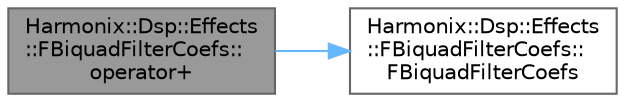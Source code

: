 digraph "Harmonix::Dsp::Effects::FBiquadFilterCoefs::operator+"
{
 // INTERACTIVE_SVG=YES
 // LATEX_PDF_SIZE
  bgcolor="transparent";
  edge [fontname=Helvetica,fontsize=10,labelfontname=Helvetica,labelfontsize=10];
  node [fontname=Helvetica,fontsize=10,shape=box,height=0.2,width=0.4];
  rankdir="LR";
  Node1 [id="Node000001",label="Harmonix::Dsp::Effects\l::FBiquadFilterCoefs::\loperator+",height=0.2,width=0.4,color="gray40", fillcolor="grey60", style="filled", fontcolor="black",tooltip=" "];
  Node1 -> Node2 [id="edge1_Node000001_Node000002",color="steelblue1",style="solid",tooltip=" "];
  Node2 [id="Node000002",label="Harmonix::Dsp::Effects\l::FBiquadFilterCoefs::\lFBiquadFilterCoefs",height=0.2,width=0.4,color="grey40", fillcolor="white", style="filled",URL="$d1/d6d/classHarmonix_1_1Dsp_1_1Effects_1_1FBiquadFilterCoefs.html#a7eebfada8db909749373e12a1365bed6",tooltip=" "];
}
